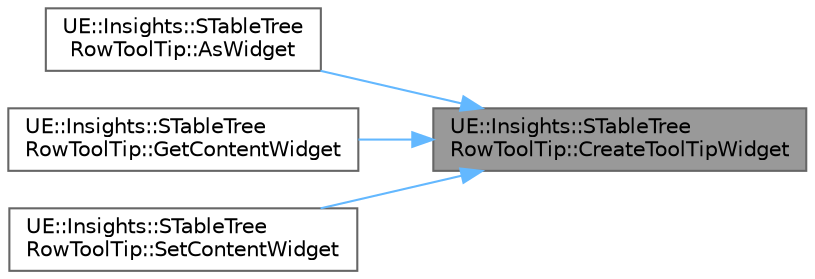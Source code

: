 digraph "UE::Insights::STableTreeRowToolTip::CreateToolTipWidget"
{
 // INTERACTIVE_SVG=YES
 // LATEX_PDF_SIZE
  bgcolor="transparent";
  edge [fontname=Helvetica,fontsize=10,labelfontname=Helvetica,labelfontsize=10];
  node [fontname=Helvetica,fontsize=10,shape=box,height=0.2,width=0.4];
  rankdir="RL";
  Node1 [id="Node000001",label="UE::Insights::STableTree\lRowToolTip::CreateToolTipWidget",height=0.2,width=0.4,color="gray40", fillcolor="grey60", style="filled", fontcolor="black",tooltip=" "];
  Node1 -> Node2 [id="edge1_Node000001_Node000002",dir="back",color="steelblue1",style="solid",tooltip=" "];
  Node2 [id="Node000002",label="UE::Insights::STableTree\lRowToolTip::AsWidget",height=0.2,width=0.4,color="grey40", fillcolor="white", style="filled",URL="$df/ddd/classUE_1_1Insights_1_1STableTreeRowToolTip.html#a839cea0b156089f62fbd7a787a39e7d6",tooltip="Gets the widget that this tool tip represents."];
  Node1 -> Node3 [id="edge2_Node000001_Node000003",dir="back",color="steelblue1",style="solid",tooltip=" "];
  Node3 [id="Node000003",label="UE::Insights::STableTree\lRowToolTip::GetContentWidget",height=0.2,width=0.4,color="grey40", fillcolor="white", style="filled",URL="$df/ddd/classUE_1_1Insights_1_1STableTreeRowToolTip.html#a114476e6dd64a2670441d1fc1ff5cddf",tooltip="Gets the tool tip's content widget."];
  Node1 -> Node4 [id="edge3_Node000001_Node000004",dir="back",color="steelblue1",style="solid",tooltip=" "];
  Node4 [id="Node000004",label="UE::Insights::STableTree\lRowToolTip::SetContentWidget",height=0.2,width=0.4,color="grey40", fillcolor="white", style="filled",URL="$df/ddd/classUE_1_1Insights_1_1STableTreeRowToolTip.html#a91fe7bfd748a3fb42669fb8a825b0079",tooltip="Sets the tool tip's content widget."];
}
